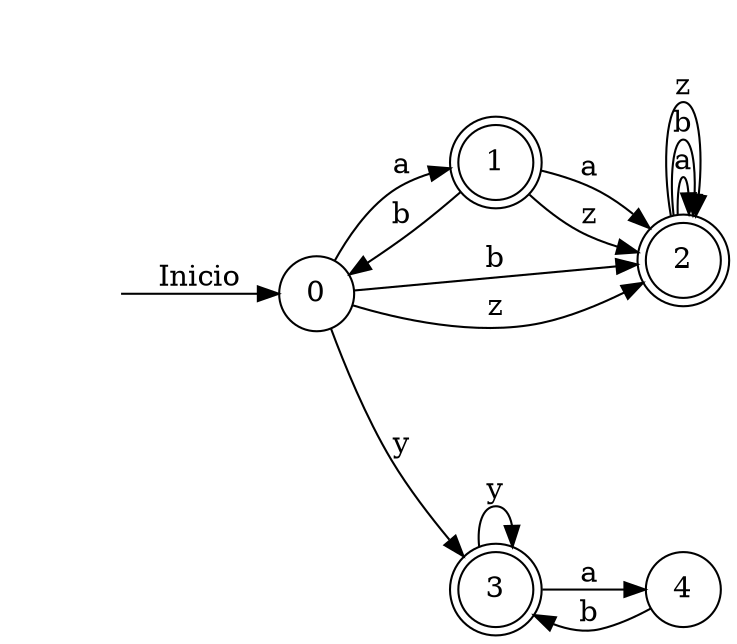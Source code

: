 digraph GraficaAFDDirecto {
rankdir=LR;
{
node [style = invisible]
INI
}
INI -> 0[label="Inicio"]

0 [ shape="circle"]
1 [ shape="doublecircle"]
1[fillcolor="#1D22E8"];
2 [ shape="doublecircle"]
2[fillcolor="#1D22E8"];
3 [ shape="doublecircle"]
3[fillcolor="#1D22E8"];
4 [ shape="circle"]
0->1[label="a"]
0->2[label="b"]
0->2[label="z"]
0->3[label="y"]
1->2[label="a"]
1->0[label="b"]
1->2[label="z"]
2->2[label="a"]
2->2[label="b"]
2->2[label="z"]
3->4[label="a"]
3->3[label="y"]
4->3[label="b"]
}
